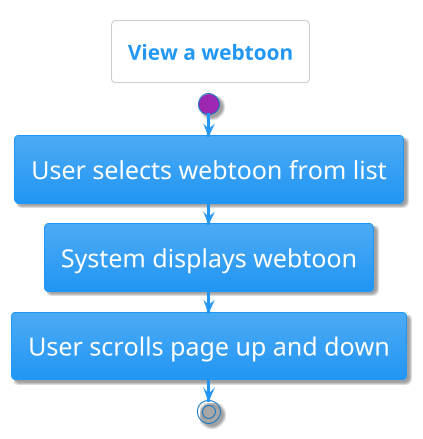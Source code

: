 @startuml
!theme materia
title View a webtoon
skinparam defaultFontSize 24

start
:User selects webtoon from list;
:System displays webtoon;
:User scrolls page up and down;
stop
@enduml
